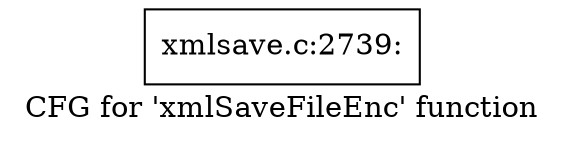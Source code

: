 digraph "CFG for 'xmlSaveFileEnc' function" {
	label="CFG for 'xmlSaveFileEnc' function";

	Node0x5645e4055c60 [shape=record,label="{xmlsave.c:2739:}"];
}
